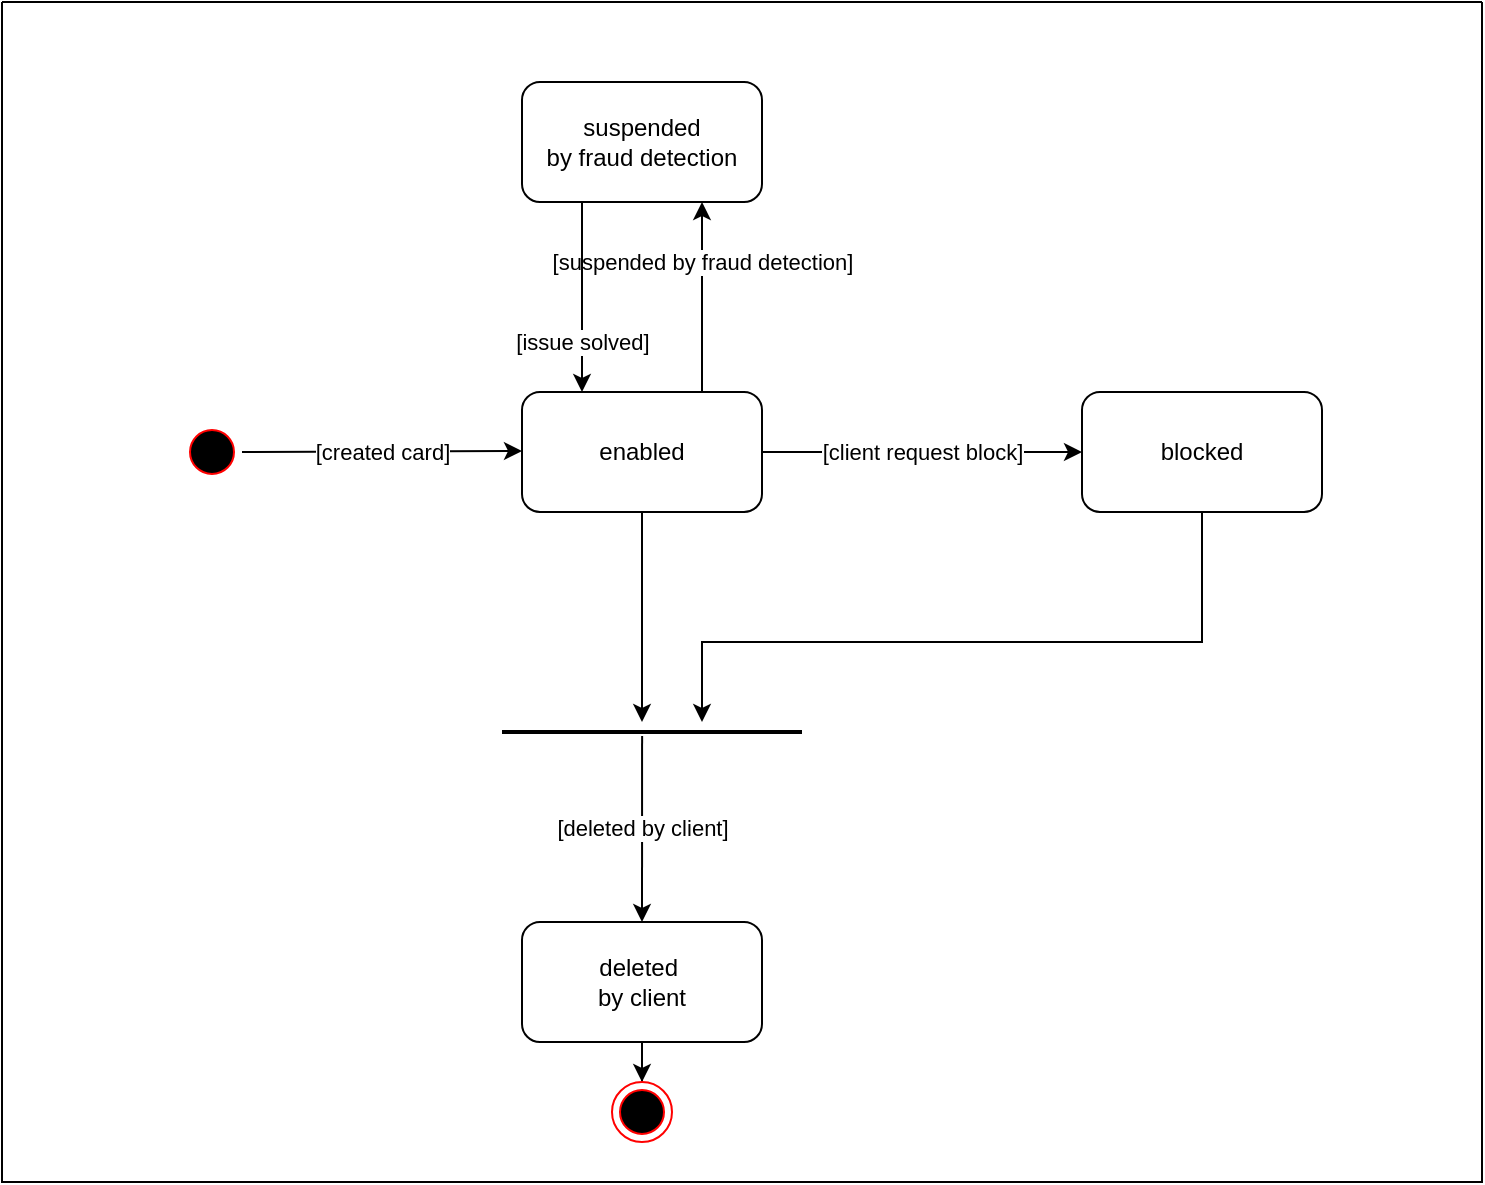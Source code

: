 <mxfile version="21.1.2" type="device">
  <diagram name="Page-1" id="whSddxXxI1sJNtOlfYX1">
    <mxGraphModel dx="1760" dy="1062" grid="1" gridSize="10" guides="1" tooltips="1" connect="1" arrows="1" fold="1" page="1" pageScale="1" pageWidth="850" pageHeight="1100" math="0" shadow="0">
      <root>
        <mxCell id="0" />
        <mxCell id="1" parent="0" />
        <mxCell id="8eM-jXf3ZOLbcgqs33Qz-1" value="" style="ellipse;html=1;shape=startState;fillColor=#000000;strokeColor=#ff0000;" parent="1" vertex="1">
          <mxGeometry x="120" y="210" width="30" height="30" as="geometry" />
        </mxCell>
        <mxCell id="8eM-jXf3ZOLbcgqs33Qz-2" value="[created card]" style="endArrow=classic;html=1;rounded=0;exitX=1;exitY=0.5;exitDx=0;exitDy=0;" parent="1" source="8eM-jXf3ZOLbcgqs33Qz-1" edge="1">
          <mxGeometry width="50" height="50" relative="1" as="geometry">
            <mxPoint x="230" y="225" as="sourcePoint" />
            <mxPoint x="290" y="224.5" as="targetPoint" />
          </mxGeometry>
        </mxCell>
        <mxCell id="8eM-jXf3ZOLbcgqs33Qz-7" value="[client request block]" style="edgeStyle=orthogonalEdgeStyle;rounded=0;orthogonalLoop=1;jettySize=auto;html=1;entryX=0;entryY=0.5;entryDx=0;entryDy=0;" parent="1" source="8eM-jXf3ZOLbcgqs33Qz-3" target="8eM-jXf3ZOLbcgqs33Qz-6" edge="1">
          <mxGeometry relative="1" as="geometry" />
        </mxCell>
        <mxCell id="8eM-jXf3ZOLbcgqs33Qz-9" value="[suspended by fraud detection]" style="edgeStyle=orthogonalEdgeStyle;rounded=0;orthogonalLoop=1;jettySize=auto;html=1;entryX=0.75;entryY=1;entryDx=0;entryDy=0;" parent="1" source="8eM-jXf3ZOLbcgqs33Qz-3" target="8eM-jXf3ZOLbcgqs33Qz-8" edge="1">
          <mxGeometry x="0.368" relative="1" as="geometry">
            <Array as="points">
              <mxPoint x="380" y="170" />
              <mxPoint x="380" y="170" />
            </Array>
            <mxPoint as="offset" />
          </mxGeometry>
        </mxCell>
        <mxCell id="8eM-jXf3ZOLbcgqs33Qz-11" value="" style="edgeStyle=orthogonalEdgeStyle;rounded=0;orthogonalLoop=1;jettySize=auto;html=1;exitX=0.5;exitY=1;exitDx=0;exitDy=0;" parent="1" source="8eM-jXf3ZOLbcgqs33Qz-6" target="8eM-jXf3ZOLbcgqs33Qz-5" edge="1">
          <mxGeometry x="-0.046" y="-10" relative="1" as="geometry">
            <mxPoint x="350" y="360" as="targetPoint" />
            <Array as="points">
              <mxPoint x="630" y="320" />
              <mxPoint x="380" y="320" />
            </Array>
            <mxPoint as="offset" />
          </mxGeometry>
        </mxCell>
        <mxCell id="8eM-jXf3ZOLbcgqs33Qz-14" style="edgeStyle=orthogonalEdgeStyle;rounded=0;orthogonalLoop=1;jettySize=auto;html=1;" parent="1" source="8eM-jXf3ZOLbcgqs33Qz-3" target="8eM-jXf3ZOLbcgqs33Qz-5" edge="1">
          <mxGeometry relative="1" as="geometry">
            <Array as="points">
              <mxPoint x="350" y="300" />
              <mxPoint x="350" y="300" />
            </Array>
          </mxGeometry>
        </mxCell>
        <mxCell id="8eM-jXf3ZOLbcgqs33Qz-3" value="enabled" style="rounded=1;whiteSpace=wrap;html=1;" parent="1" vertex="1">
          <mxGeometry x="290" y="195" width="120" height="60" as="geometry" />
        </mxCell>
        <mxCell id="8eM-jXf3ZOLbcgqs33Qz-5" value="" style="line;strokeWidth=2;html=1;" parent="1" vertex="1">
          <mxGeometry x="280" y="360" width="150" height="10" as="geometry" />
        </mxCell>
        <mxCell id="8eM-jXf3ZOLbcgqs33Qz-6" value="blocked" style="rounded=1;whiteSpace=wrap;html=1;" parent="1" vertex="1">
          <mxGeometry x="570" y="195" width="120" height="60" as="geometry" />
        </mxCell>
        <mxCell id="8eM-jXf3ZOLbcgqs33Qz-8" value="suspended&lt;br&gt;by fraud detection" style="rounded=1;whiteSpace=wrap;html=1;" parent="1" vertex="1">
          <mxGeometry x="290" y="40" width="120" height="60" as="geometry" />
        </mxCell>
        <mxCell id="8eM-jXf3ZOLbcgqs33Qz-13" style="edgeStyle=orthogonalEdgeStyle;rounded=0;orthogonalLoop=1;jettySize=auto;html=1;entryX=0.5;entryY=0;entryDx=0;entryDy=0;" parent="1" source="8eM-jXf3ZOLbcgqs33Qz-10" target="8eM-jXf3ZOLbcgqs33Qz-12" edge="1">
          <mxGeometry relative="1" as="geometry" />
        </mxCell>
        <mxCell id="8eM-jXf3ZOLbcgqs33Qz-10" value="deleted&amp;nbsp;&lt;br&gt;by client" style="rounded=1;whiteSpace=wrap;html=1;" parent="1" vertex="1">
          <mxGeometry x="290" y="460" width="120" height="60" as="geometry" />
        </mxCell>
        <mxCell id="8eM-jXf3ZOLbcgqs33Qz-12" value="" style="ellipse;html=1;shape=endState;fillColor=#000000;strokeColor=#ff0000;" parent="1" vertex="1">
          <mxGeometry x="335" y="540" width="30" height="30" as="geometry" />
        </mxCell>
        <mxCell id="8eM-jXf3ZOLbcgqs33Qz-17" value="[issue solved]" style="endArrow=classic;html=1;rounded=0;entryX=0.25;entryY=0;entryDx=0;entryDy=0;exitX=0.25;exitY=1;exitDx=0;exitDy=0;" parent="1" source="8eM-jXf3ZOLbcgqs33Qz-8" target="8eM-jXf3ZOLbcgqs33Qz-3" edge="1">
          <mxGeometry x="0.474" width="50" height="50" relative="1" as="geometry">
            <mxPoint x="480" y="300" as="sourcePoint" />
            <mxPoint x="530" y="250" as="targetPoint" />
            <mxPoint as="offset" />
          </mxGeometry>
        </mxCell>
        <mxCell id="8eM-jXf3ZOLbcgqs33Qz-18" value="[deleted by client]" style="endArrow=classic;html=1;rounded=0;entryX=0.5;entryY=0;entryDx=0;entryDy=0;exitX=0.467;exitY=0.7;exitDx=0;exitDy=0;exitPerimeter=0;" parent="1" source="8eM-jXf3ZOLbcgqs33Qz-5" target="8eM-jXf3ZOLbcgqs33Qz-10" edge="1">
          <mxGeometry width="50" height="50" relative="1" as="geometry">
            <mxPoint x="350" y="390" as="sourcePoint" />
            <mxPoint x="490" y="390" as="targetPoint" />
          </mxGeometry>
        </mxCell>
        <mxCell id="k7dDBA0qBWHTT05wClp8-1" value="" style="swimlane;startSize=0;" vertex="1" parent="1">
          <mxGeometry x="30" width="740" height="590" as="geometry" />
        </mxCell>
      </root>
    </mxGraphModel>
  </diagram>
</mxfile>
